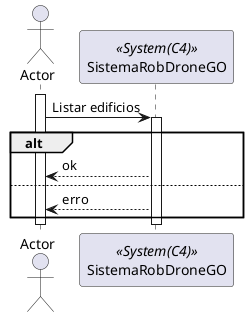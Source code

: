 @startuml vp1
actor Actor as actor
participant SistemaRobDroneGO as srdg <<System(C4)>>

activate actor
actor -> srdg: Listar edificios
activate srdg
alt 
srdg --> actor : ok
else
srdg --> actor : erro
end
deactivate srdg
deactivate actor
@enduml